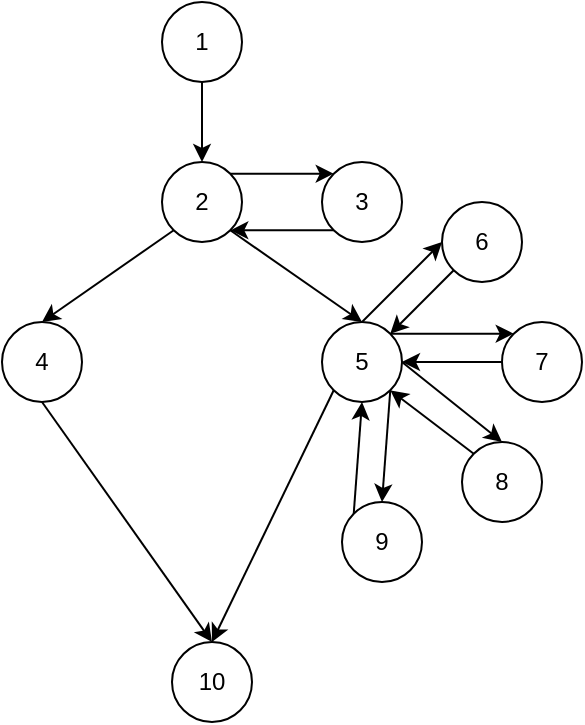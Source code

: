 <mxfile version="27.1.4">
  <diagram name="Страница — 1" id="TJ9yNTSD4AgIvHj3X2di">
    <mxGraphModel dx="843" dy="521" grid="1" gridSize="10" guides="1" tooltips="1" connect="1" arrows="1" fold="1" page="1" pageScale="1" pageWidth="1169" pageHeight="827" math="0" shadow="0">
      <root>
        <mxCell id="0" />
        <mxCell id="1" parent="0" />
        <mxCell id="4Ph5UE5BznjIuVSMaQV5-2" value="1" style="ellipse;whiteSpace=wrap;html=1;aspect=fixed;" vertex="1" parent="1">
          <mxGeometry x="560" y="40" width="40" height="40" as="geometry" />
        </mxCell>
        <mxCell id="4Ph5UE5BznjIuVSMaQV5-3" value="2" style="ellipse;whiteSpace=wrap;html=1;aspect=fixed;" vertex="1" parent="1">
          <mxGeometry x="560" y="120" width="40" height="40" as="geometry" />
        </mxCell>
        <mxCell id="4Ph5UE5BznjIuVSMaQV5-4" value="3" style="ellipse;whiteSpace=wrap;html=1;aspect=fixed;" vertex="1" parent="1">
          <mxGeometry x="640" y="120" width="40" height="40" as="geometry" />
        </mxCell>
        <mxCell id="4Ph5UE5BznjIuVSMaQV5-5" value="4" style="ellipse;whiteSpace=wrap;html=1;aspect=fixed;" vertex="1" parent="1">
          <mxGeometry x="480" y="200" width="40" height="40" as="geometry" />
        </mxCell>
        <mxCell id="4Ph5UE5BznjIuVSMaQV5-6" value="5" style="ellipse;whiteSpace=wrap;html=1;aspect=fixed;" vertex="1" parent="1">
          <mxGeometry x="640" y="200" width="40" height="40" as="geometry" />
        </mxCell>
        <mxCell id="4Ph5UE5BznjIuVSMaQV5-7" value="10" style="ellipse;whiteSpace=wrap;html=1;aspect=fixed;" vertex="1" parent="1">
          <mxGeometry x="565" y="360" width="40" height="40" as="geometry" />
        </mxCell>
        <mxCell id="4Ph5UE5BznjIuVSMaQV5-8" value="6" style="ellipse;whiteSpace=wrap;html=1;aspect=fixed;" vertex="1" parent="1">
          <mxGeometry x="700" y="140" width="40" height="40" as="geometry" />
        </mxCell>
        <mxCell id="4Ph5UE5BznjIuVSMaQV5-9" value="7" style="ellipse;whiteSpace=wrap;html=1;aspect=fixed;" vertex="1" parent="1">
          <mxGeometry x="730" y="200" width="40" height="40" as="geometry" />
        </mxCell>
        <mxCell id="4Ph5UE5BznjIuVSMaQV5-10" value="8" style="ellipse;whiteSpace=wrap;html=1;aspect=fixed;" vertex="1" parent="1">
          <mxGeometry x="710" y="260" width="40" height="40" as="geometry" />
        </mxCell>
        <mxCell id="4Ph5UE5BznjIuVSMaQV5-11" value="9" style="ellipse;whiteSpace=wrap;html=1;aspect=fixed;" vertex="1" parent="1">
          <mxGeometry x="650" y="290" width="40" height="40" as="geometry" />
        </mxCell>
        <mxCell id="4Ph5UE5BznjIuVSMaQV5-12" value="" style="endArrow=classic;html=1;rounded=0;exitX=0.5;exitY=1;exitDx=0;exitDy=0;entryX=0.5;entryY=0;entryDx=0;entryDy=0;" edge="1" parent="1" source="4Ph5UE5BznjIuVSMaQV5-2" target="4Ph5UE5BznjIuVSMaQV5-3">
          <mxGeometry width="50" height="50" relative="1" as="geometry">
            <mxPoint x="570" y="270" as="sourcePoint" />
            <mxPoint x="620" y="220" as="targetPoint" />
          </mxGeometry>
        </mxCell>
        <mxCell id="4Ph5UE5BznjIuVSMaQV5-13" value="" style="endArrow=classic;html=1;rounded=0;exitX=1;exitY=0;exitDx=0;exitDy=0;entryX=0;entryY=0;entryDx=0;entryDy=0;" edge="1" parent="1" source="4Ph5UE5BznjIuVSMaQV5-3" target="4Ph5UE5BznjIuVSMaQV5-4">
          <mxGeometry width="50" height="50" relative="1" as="geometry">
            <mxPoint x="670" y="100" as="sourcePoint" />
            <mxPoint x="670" y="140" as="targetPoint" />
          </mxGeometry>
        </mxCell>
        <mxCell id="4Ph5UE5BznjIuVSMaQV5-14" value="" style="endArrow=classic;html=1;rounded=0;exitX=0;exitY=1;exitDx=0;exitDy=0;entryX=1;entryY=1;entryDx=0;entryDy=0;" edge="1" parent="1" source="4Ph5UE5BznjIuVSMaQV5-4" target="4Ph5UE5BznjIuVSMaQV5-3">
          <mxGeometry width="50" height="50" relative="1" as="geometry">
            <mxPoint x="670" y="130" as="sourcePoint" />
            <mxPoint x="670" y="170" as="targetPoint" />
          </mxGeometry>
        </mxCell>
        <mxCell id="4Ph5UE5BznjIuVSMaQV5-15" value="" style="endArrow=classic;html=1;rounded=0;exitX=0;exitY=1;exitDx=0;exitDy=0;entryX=0.5;entryY=0;entryDx=0;entryDy=0;" edge="1" parent="1" source="4Ph5UE5BznjIuVSMaQV5-3" target="4Ph5UE5BznjIuVSMaQV5-5">
          <mxGeometry width="50" height="50" relative="1" as="geometry">
            <mxPoint x="530" y="160" as="sourcePoint" />
            <mxPoint x="530" y="200" as="targetPoint" />
          </mxGeometry>
        </mxCell>
        <mxCell id="4Ph5UE5BznjIuVSMaQV5-16" value="" style="endArrow=classic;html=1;rounded=0;exitX=1;exitY=1;exitDx=0;exitDy=0;entryX=0.5;entryY=0;entryDx=0;entryDy=0;" edge="1" parent="1" source="4Ph5UE5BznjIuVSMaQV5-3" target="4Ph5UE5BznjIuVSMaQV5-6">
          <mxGeometry width="50" height="50" relative="1" as="geometry">
            <mxPoint x="680" y="190" as="sourcePoint" />
            <mxPoint x="600" y="230" as="targetPoint" />
          </mxGeometry>
        </mxCell>
        <mxCell id="4Ph5UE5BznjIuVSMaQV5-17" value="" style="endArrow=classic;html=1;rounded=0;exitX=0.5;exitY=1;exitDx=0;exitDy=0;entryX=0.5;entryY=0;entryDx=0;entryDy=0;" edge="1" parent="1" source="4Ph5UE5BznjIuVSMaQV5-5" target="4Ph5UE5BznjIuVSMaQV5-7">
          <mxGeometry width="50" height="50" relative="1" as="geometry">
            <mxPoint x="620" y="210" as="sourcePoint" />
            <mxPoint x="540" y="250" as="targetPoint" />
          </mxGeometry>
        </mxCell>
        <mxCell id="4Ph5UE5BznjIuVSMaQV5-18" value="" style="endArrow=classic;html=1;rounded=0;exitX=0.5;exitY=0;exitDx=0;exitDy=0;entryX=0;entryY=0.5;entryDx=0;entryDy=0;" edge="1" parent="1" source="4Ph5UE5BznjIuVSMaQV5-6" target="4Ph5UE5BznjIuVSMaQV5-8">
          <mxGeometry width="50" height="50" relative="1" as="geometry">
            <mxPoint x="750" y="230" as="sourcePoint" />
            <mxPoint x="830" y="270" as="targetPoint" />
          </mxGeometry>
        </mxCell>
        <mxCell id="4Ph5UE5BznjIuVSMaQV5-19" value="" style="endArrow=classic;html=1;rounded=0;exitX=0;exitY=1;exitDx=0;exitDy=0;entryX=1;entryY=0;entryDx=0;entryDy=0;" edge="1" parent="1" source="4Ph5UE5BznjIuVSMaQV5-8" target="4Ph5UE5BznjIuVSMaQV5-6">
          <mxGeometry width="50" height="50" relative="1" as="geometry">
            <mxPoint x="800" y="220" as="sourcePoint" />
            <mxPoint x="880" y="260" as="targetPoint" />
          </mxGeometry>
        </mxCell>
        <mxCell id="4Ph5UE5BznjIuVSMaQV5-20" value="" style="endArrow=classic;html=1;rounded=0;exitX=0;exitY=0.5;exitDx=0;exitDy=0;entryX=1;entryY=0.5;entryDx=0;entryDy=0;" edge="1" parent="1" source="4Ph5UE5BznjIuVSMaQV5-9" target="4Ph5UE5BznjIuVSMaQV5-6">
          <mxGeometry width="50" height="50" relative="1" as="geometry">
            <mxPoint x="786" y="230" as="sourcePoint" />
            <mxPoint x="740" y="246" as="targetPoint" />
          </mxGeometry>
        </mxCell>
        <mxCell id="4Ph5UE5BznjIuVSMaQV5-21" value="" style="endArrow=classic;html=1;rounded=0;exitX=1;exitY=0;exitDx=0;exitDy=0;entryX=0;entryY=0;entryDx=0;entryDy=0;" edge="1" parent="1" source="4Ph5UE5BznjIuVSMaQV5-6" target="4Ph5UE5BznjIuVSMaQV5-9">
          <mxGeometry width="50" height="50" relative="1" as="geometry">
            <mxPoint x="670" y="290" as="sourcePoint" />
            <mxPoint x="720" y="240" as="targetPoint" />
          </mxGeometry>
        </mxCell>
        <mxCell id="4Ph5UE5BznjIuVSMaQV5-22" value="" style="endArrow=classic;html=1;rounded=0;entryX=0.5;entryY=1;entryDx=0;entryDy=0;exitX=0;exitY=0;exitDx=0;exitDy=0;" edge="1" parent="1" source="4Ph5UE5BznjIuVSMaQV5-11" target="4Ph5UE5BznjIuVSMaQV5-6">
          <mxGeometry width="50" height="50" relative="1" as="geometry">
            <mxPoint x="670" y="320" as="sourcePoint" />
            <mxPoint x="720" y="270" as="targetPoint" />
          </mxGeometry>
        </mxCell>
        <mxCell id="4Ph5UE5BznjIuVSMaQV5-23" value="" style="endArrow=classic;html=1;rounded=0;exitX=1;exitY=1;exitDx=0;exitDy=0;entryX=0.5;entryY=0;entryDx=0;entryDy=0;" edge="1" parent="1" source="4Ph5UE5BznjIuVSMaQV5-6" target="4Ph5UE5BznjIuVSMaQV5-11">
          <mxGeometry width="50" height="50" relative="1" as="geometry">
            <mxPoint x="670" y="320" as="sourcePoint" />
            <mxPoint x="669" y="292" as="targetPoint" />
          </mxGeometry>
        </mxCell>
        <mxCell id="4Ph5UE5BznjIuVSMaQV5-24" value="" style="endArrow=classic;html=1;rounded=0;exitX=0;exitY=0;exitDx=0;exitDy=0;entryX=1;entryY=1;entryDx=0;entryDy=0;" edge="1" parent="1" source="4Ph5UE5BznjIuVSMaQV5-10" target="4Ph5UE5BznjIuVSMaQV5-6">
          <mxGeometry width="50" height="50" relative="1" as="geometry">
            <mxPoint x="670" y="320" as="sourcePoint" />
            <mxPoint x="720" y="270" as="targetPoint" />
          </mxGeometry>
        </mxCell>
        <mxCell id="4Ph5UE5BznjIuVSMaQV5-25" value="" style="endArrow=classic;html=1;rounded=0;exitX=1;exitY=0.5;exitDx=0;exitDy=0;entryX=0.5;entryY=0;entryDx=0;entryDy=0;" edge="1" parent="1" source="4Ph5UE5BznjIuVSMaQV5-6" target="4Ph5UE5BznjIuVSMaQV5-10">
          <mxGeometry width="50" height="50" relative="1" as="geometry">
            <mxPoint x="670" y="320" as="sourcePoint" />
            <mxPoint x="720" y="270" as="targetPoint" />
          </mxGeometry>
        </mxCell>
        <mxCell id="4Ph5UE5BznjIuVSMaQV5-27" value="" style="endArrow=classic;html=1;rounded=0;exitX=0;exitY=1;exitDx=0;exitDy=0;entryX=0.5;entryY=0;entryDx=0;entryDy=0;" edge="1" parent="1" source="4Ph5UE5BznjIuVSMaQV5-6" target="4Ph5UE5BznjIuVSMaQV5-7">
          <mxGeometry width="50" height="50" relative="1" as="geometry">
            <mxPoint x="610" y="240" as="sourcePoint" />
            <mxPoint x="610" y="320" as="targetPoint" />
          </mxGeometry>
        </mxCell>
      </root>
    </mxGraphModel>
  </diagram>
</mxfile>
